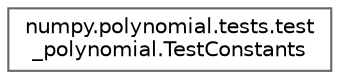 digraph "Graphical Class Hierarchy"
{
 // LATEX_PDF_SIZE
  bgcolor="transparent";
  edge [fontname=Helvetica,fontsize=10,labelfontname=Helvetica,labelfontsize=10];
  node [fontname=Helvetica,fontsize=10,shape=box,height=0.2,width=0.4];
  rankdir="LR";
  Node0 [id="Node000000",label="numpy.polynomial.tests.test\l_polynomial.TestConstants",height=0.2,width=0.4,color="grey40", fillcolor="white", style="filled",URL="$dd/d00/classnumpy_1_1polynomial_1_1tests_1_1test__polynomial_1_1TestConstants.html",tooltip=" "];
}
